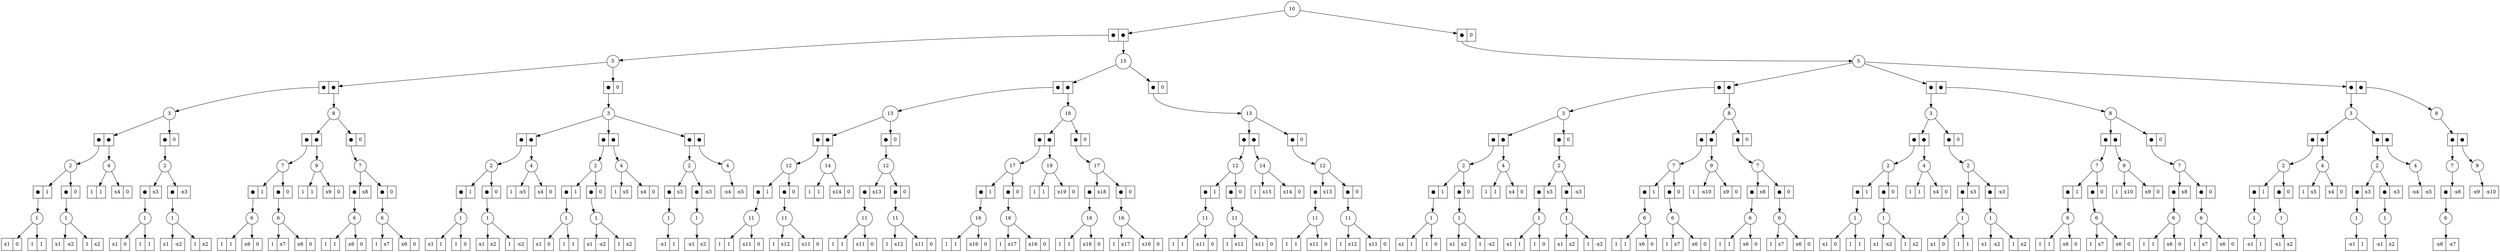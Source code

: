 digraph G {
	Dec_0_1 [shape=circle, label="10"]
	Dec_0_1 -> Ele_1_5
	Ele_1_5 [shape=record,label="<f0> ●|<f1> ●"]
	Ele_1_5:f0 -> Dec_2_7
	Dec_2_7 [shape=circle, label="5"]
	Dec_2_7 -> Ele_3_13
	Ele_3_13 [shape=record,label="<f0> ●|<f1> ●"]
	Ele_3_13:f0 -> Dec_4_21
	Dec_4_21 [shape=circle, label="3"]
	Dec_4_21 -> Ele_5_39
	Ele_5_39 [shape=record,label="<f0> ●|<f1> ●"]
	Ele_5_39:f0 -> Dec_6_63
	Dec_6_63 [shape=circle, label="2"]
	Dec_6_63 -> Ele_7_117
	Ele_7_117 [shape=record,label="<f0> ●|<f1> 1"]
	Ele_7_117:f0 -> Dec_8_75
	Dec_8_75 [shape=circle, label="1"]
	Dec_8_75 -> Ele_9_131
	Ele_9_131 [shape=record,label="<f0> x1|<f1> 0"]
	Dec_8_75 -> Ele_9_132
	Ele_9_132 [shape=record,label="<f0> 1|<f1> 1"]
	Dec_6_63 -> Ele_7_118
	Ele_7_118 [shape=record,label="<f0> ●|<f1> 0"]
	Ele_7_118:f0 -> Dec_8_76
	Dec_8_76 [shape=circle, label="1"]
	Dec_8_76 -> Ele_9_133
	Ele_9_133 [shape=record,label="<f0> x1|<f1> -x2"]
	Dec_8_76 -> Ele_9_134
	Ele_9_134 [shape=record,label="<f0> 1|<f1> x2"]
	Ele_5_39:f1 -> Dec_6_64
	Dec_6_64 [shape=circle, label="4"]
	Dec_6_64 -> Ele_7_119
	Ele_7_119 [shape=record,label="<f0> 1|<f1> 1"]
	Dec_6_64 -> Ele_7_120
	Ele_7_120 [shape=record,label="<f0> x4|<f1> 0"]
	Dec_4_21 -> Ele_5_40
	Ele_5_40 [shape=record,label="<f0> ●|<f1> 0"]
	Ele_5_40:f0 -> Dec_6_65
	Dec_6_65 [shape=circle, label="2"]
	Dec_6_65 -> Ele_7_121
	Ele_7_121 [shape=record,label="<f0> ●|<f1> x3"]
	Ele_7_121:f0 -> Dec_8_77
	Dec_8_77 [shape=circle, label="1"]
	Dec_8_77 -> Ele_9_135
	Ele_9_135 [shape=record,label="<f0> x1|<f1> 0"]
	Dec_8_77 -> Ele_9_136
	Ele_9_136 [shape=record,label="<f0> 1|<f1> 1"]
	Dec_6_65 -> Ele_7_122
	Ele_7_122 [shape=record,label="<f0> ●|<f1> -x3"]
	Ele_7_122:f0 -> Dec_8_78
	Dec_8_78 [shape=circle, label="1"]
	Dec_8_78 -> Ele_9_137
	Ele_9_137 [shape=record,label="<f0> x1|<f1> -x2"]
	Dec_8_78 -> Ele_9_138
	Ele_9_138 [shape=record,label="<f0> 1|<f1> x2"]
	Ele_3_13:f1 -> Dec_4_22
	Dec_4_22 [shape=circle, label="8"]
	Dec_4_22 -> Ele_5_41
	Ele_5_41 [shape=record,label="<f0> ●|<f1> ●"]
	Ele_5_41:f0 -> Dec_6_66
	Dec_6_66 [shape=circle, label="7"]
	Dec_6_66 -> Ele_7_123
	Ele_7_123 [shape=record,label="<f0> ●|<f1> 1"]
	Ele_7_123:f0 -> Dec_8_79
	Dec_8_79 [shape=circle, label="6"]
	Dec_8_79 -> Ele_9_139
	Ele_9_139 [shape=record,label="<f0> 1|<f1> 1"]
	Dec_8_79 -> Ele_9_140
	Ele_9_140 [shape=record,label="<f0> x6|<f1> 0"]
	Dec_6_66 -> Ele_7_124
	Ele_7_124 [shape=record,label="<f0> ●|<f1> 0"]
	Ele_7_124:f0 -> Dec_8_80
	Dec_8_80 [shape=circle, label="6"]
	Dec_8_80 -> Ele_9_141
	Ele_9_141 [shape=record,label="<f0> 1|<f1> x7"]
	Dec_8_80 -> Ele_9_142
	Ele_9_142 [shape=record,label="<f0> x6|<f1> 0"]
	Ele_5_41:f1 -> Dec_6_67
	Dec_6_67 [shape=circle, label="9"]
	Dec_6_67 -> Ele_7_125
	Ele_7_125 [shape=record,label="<f0> 1|<f1> 1"]
	Dec_6_67 -> Ele_7_126
	Ele_7_126 [shape=record,label="<f0> x9|<f1> 0"]
	Dec_4_22 -> Ele_5_42
	Ele_5_42 [shape=record,label="<f0> ●|<f1> 0"]
	Ele_5_42:f0 -> Dec_6_68
	Dec_6_68 [shape=circle, label="7"]
	Dec_6_68 -> Ele_7_127
	Ele_7_127 [shape=record,label="<f0> ●|<f1> x8"]
	Ele_7_127:f0 -> Dec_8_81
	Dec_8_81 [shape=circle, label="6"]
	Dec_8_81 -> Ele_9_143
	Ele_9_143 [shape=record,label="<f0> 1|<f1> 1"]
	Dec_8_81 -> Ele_9_144
	Ele_9_144 [shape=record,label="<f0> x6|<f1> 0"]
	Dec_6_68 -> Ele_7_128
	Ele_7_128 [shape=record,label="<f0> ●|<f1> 0"]
	Ele_7_128:f0 -> Dec_8_82
	Dec_8_82 [shape=circle, label="6"]
	Dec_8_82 -> Ele_9_145
	Ele_9_145 [shape=record,label="<f0> 1|<f1> x7"]
	Dec_8_82 -> Ele_9_146
	Ele_9_146 [shape=record,label="<f0> x6|<f1> 0"]
	Dec_2_7 -> Ele_3_14
	Ele_3_14 [shape=record,label="<f0> ●|<f1> 0"]
	Ele_3_14:f0 -> Dec_4_23
	Dec_4_23 [shape=circle, label="3"]
	Dec_4_23 -> Ele_5_43
	Ele_5_43 [shape=record,label="<f0> ●|<f1> ●"]
	Ele_5_43:f0 -> Dec_6_69
	Dec_6_69 [shape=circle, label="2"]
	Dec_6_69 -> Ele_7_129
	Ele_7_129 [shape=record,label="<f0> ●|<f1> 1"]
	Ele_7_129:f0 -> Dec_8_83
	Dec_8_83 [shape=circle, label="1"]
	Dec_8_83 -> Ele_9_147
	Ele_9_147 [shape=record,label="<f0> x1|<f1> 1"]
	Dec_8_83 -> Ele_9_148
	Ele_9_148 [shape=record,label="<f0> 1|<f1> 0"]
	Dec_6_69 -> Ele_7_130
	Ele_7_130 [shape=record,label="<f0> ●|<f1> 0"]
	Ele_7_130:f0 -> Dec_8_84
	Dec_8_84 [shape=circle, label="1"]
	Dec_8_84 -> Ele_9_149
	Ele_9_149 [shape=record,label="<f0> x1|<f1> x2"]
	Dec_8_84 -> Ele_9_150
	Ele_9_150 [shape=record,label="<f0> 1|<f1> -x2"]
	Ele_5_43:f1 -> Dec_6_70
	Dec_6_70 [shape=circle, label="4"]
	Dec_6_70 -> Ele_7_131
	Ele_7_131 [shape=record,label="<f0> 1|<f1> -x5"]
	Dec_6_70 -> Ele_7_132
	Ele_7_132 [shape=record,label="<f0> x4|<f1> 0"]
	Dec_4_23 -> Ele_5_44
	Ele_5_44 [shape=record,label="<f0> ●|<f1> ●"]
	Ele_5_44:f0 -> Dec_6_71
	Dec_6_71 [shape=circle, label="2"]
	Dec_6_71 -> Ele_7_133
	Ele_7_133 [shape=record,label="<f0> ●|<f1> 1"]
	Ele_7_133:f0 -> Dec_8_85
	Dec_8_85 [shape=circle, label="1"]
	Dec_8_85 -> Ele_9_151
	Ele_9_151 [shape=record,label="<f0> x1|<f1> 0"]
	Dec_8_85 -> Ele_9_152
	Ele_9_152 [shape=record,label="<f0> 1|<f1> 1"]
	Dec_6_71 -> Ele_7_134
	Ele_7_134 [shape=record,label="<f0> ●|<f1> 0"]
	Ele_7_134:f0 -> Dec_8_86
	Dec_8_86 [shape=circle, label="1"]
	Dec_8_86 -> Ele_9_153
	Ele_9_153 [shape=record,label="<f0> x1|<f1> -x2"]
	Dec_8_86 -> Ele_9_154
	Ele_9_154 [shape=record,label="<f0> 1|<f1> x2"]
	Ele_5_44:f1 -> Dec_6_72
	Dec_6_72 [shape=circle, label="4"]
	Dec_6_72 -> Ele_7_135
	Ele_7_135 [shape=record,label="<f0> 1|<f1> x5"]
	Dec_6_72 -> Ele_7_136
	Ele_7_136 [shape=record,label="<f0> x4|<f1> 0"]
	Dec_4_23 -> Ele_5_45
	Ele_5_45 [shape=record,label="<f0> ●|<f1> ●"]
	Ele_5_45:f0 -> Dec_6_73
	Dec_6_73 [shape=circle, label="2"]
	Dec_6_73 -> Ele_7_137
	Ele_7_137 [shape=record,label="<f0> ●|<f1> x3"]
	Ele_7_137:f0 -> Dec_8_87
	Dec_8_87 [shape=circle, label="1"]
	Dec_8_87 -> Ele_9_155
	Ele_9_155 [shape=record,label="<f0> -x1|<f1> 1"]
	Dec_6_73 -> Ele_7_138
	Ele_7_138 [shape=record,label="<f0> ●|<f1> -x3"]
	Ele_7_138:f0 -> Dec_8_88
	Dec_8_88 [shape=circle, label="1"]
	Dec_8_88 -> Ele_9_156
	Ele_9_156 [shape=record,label="<f0> -x1|<f1> x2"]
	Ele_5_45:f1 -> Dec_6_74
	Dec_6_74 [shape=circle, label="4"]
	Dec_6_74 -> Ele_7_139
	Ele_7_139 [shape=record,label="<f0> -x4|<f1> -x5"]
	Ele_1_5:f1 -> Dec_2_8
	Dec_2_8 [shape=circle, label="15"]
	Dec_2_8 -> Ele_3_15
	Ele_3_15 [shape=record,label="<f0> ●|<f1> ●"]
	Ele_3_15:f0 -> Dec_4_24
	Dec_4_24 [shape=circle, label="13"]
	Dec_4_24 -> Ele_5_46
	Ele_5_46 [shape=record,label="<f0> ●|<f1> ●"]
	Ele_5_46:f0 -> Dec_6_75
	Dec_6_75 [shape=circle, label="12"]
	Dec_6_75 -> Ele_7_140
	Ele_7_140 [shape=record,label="<f0> ●|<f1> 1"]
	Ele_7_140:f0 -> Dec_8_89
	Dec_8_89 [shape=circle, label="11"]
	Dec_8_89 -> Ele_9_157
	Ele_9_157 [shape=record,label="<f0> 1|<f1> 1"]
	Dec_8_89 -> Ele_9_158
	Ele_9_158 [shape=record,label="<f0> x11|<f1> 0"]
	Dec_6_75 -> Ele_7_141
	Ele_7_141 [shape=record,label="<f0> ●|<f1> 0"]
	Ele_7_141:f0 -> Dec_8_90
	Dec_8_90 [shape=circle, label="11"]
	Dec_8_90 -> Ele_9_159
	Ele_9_159 [shape=record,label="<f0> 1|<f1> x12"]
	Dec_8_90 -> Ele_9_160
	Ele_9_160 [shape=record,label="<f0> x11|<f1> 0"]
	Ele_5_46:f1 -> Dec_6_76
	Dec_6_76 [shape=circle, label="14"]
	Dec_6_76 -> Ele_7_142
	Ele_7_142 [shape=record,label="<f0> 1|<f1> 1"]
	Dec_6_76 -> Ele_7_143
	Ele_7_143 [shape=record,label="<f0> x14|<f1> 0"]
	Dec_4_24 -> Ele_5_47
	Ele_5_47 [shape=record,label="<f0> ●|<f1> 0"]
	Ele_5_47:f0 -> Dec_6_77
	Dec_6_77 [shape=circle, label="12"]
	Dec_6_77 -> Ele_7_144
	Ele_7_144 [shape=record,label="<f0> ●|<f1> x13"]
	Ele_7_144:f0 -> Dec_8_91
	Dec_8_91 [shape=circle, label="11"]
	Dec_8_91 -> Ele_9_161
	Ele_9_161 [shape=record,label="<f0> 1|<f1> 1"]
	Dec_8_91 -> Ele_9_162
	Ele_9_162 [shape=record,label="<f0> x11|<f1> 0"]
	Dec_6_77 -> Ele_7_145
	Ele_7_145 [shape=record,label="<f0> ●|<f1> 0"]
	Ele_7_145:f0 -> Dec_8_92
	Dec_8_92 [shape=circle, label="11"]
	Dec_8_92 -> Ele_9_163
	Ele_9_163 [shape=record,label="<f0> 1|<f1> x12"]
	Dec_8_92 -> Ele_9_164
	Ele_9_164 [shape=record,label="<f0> x11|<f1> 0"]
	Ele_3_15:f1 -> Dec_4_25
	Dec_4_25 [shape=circle, label="18"]
	Dec_4_25 -> Ele_5_48
	Ele_5_48 [shape=record,label="<f0> ●|<f1> ●"]
	Ele_5_48:f0 -> Dec_6_78
	Dec_6_78 [shape=circle, label="17"]
	Dec_6_78 -> Ele_7_146
	Ele_7_146 [shape=record,label="<f0> ●|<f1> 1"]
	Ele_7_146:f0 -> Dec_8_93
	Dec_8_93 [shape=circle, label="16"]
	Dec_8_93 -> Ele_9_165
	Ele_9_165 [shape=record,label="<f0> 1|<f1> 1"]
	Dec_8_93 -> Ele_9_166
	Ele_9_166 [shape=record,label="<f0> x16|<f1> 0"]
	Dec_6_78 -> Ele_7_147
	Ele_7_147 [shape=record,label="<f0> ●|<f1> 0"]
	Ele_7_147:f0 -> Dec_8_94
	Dec_8_94 [shape=circle, label="16"]
	Dec_8_94 -> Ele_9_167
	Ele_9_167 [shape=record,label="<f0> 1|<f1> x17"]
	Dec_8_94 -> Ele_9_168
	Ele_9_168 [shape=record,label="<f0> x16|<f1> 0"]
	Ele_5_48:f1 -> Dec_6_79
	Dec_6_79 [shape=circle, label="19"]
	Dec_6_79 -> Ele_7_148
	Ele_7_148 [shape=record,label="<f0> 1|<f1> 1"]
	Dec_6_79 -> Ele_7_149
	Ele_7_149 [shape=record,label="<f0> x19|<f1> 0"]
	Dec_4_25 -> Ele_5_49
	Ele_5_49 [shape=record,label="<f0> ●|<f1> 0"]
	Ele_5_49:f0 -> Dec_6_80
	Dec_6_80 [shape=circle, label="17"]
	Dec_6_80 -> Ele_7_150
	Ele_7_150 [shape=record,label="<f0> ●|<f1> x18"]
	Ele_7_150:f0 -> Dec_8_95
	Dec_8_95 [shape=circle, label="16"]
	Dec_8_95 -> Ele_9_169
	Ele_9_169 [shape=record,label="<f0> 1|<f1> 1"]
	Dec_8_95 -> Ele_9_170
	Ele_9_170 [shape=record,label="<f0> x16|<f1> 0"]
	Dec_6_80 -> Ele_7_151
	Ele_7_151 [shape=record,label="<f0> ●|<f1> 0"]
	Ele_7_151:f0 -> Dec_8_96
	Dec_8_96 [shape=circle, label="16"]
	Dec_8_96 -> Ele_9_171
	Ele_9_171 [shape=record,label="<f0> 1|<f1> x17"]
	Dec_8_96 -> Ele_9_172
	Ele_9_172 [shape=record,label="<f0> x16|<f1> 0"]
	Dec_2_8 -> Ele_3_16
	Ele_3_16 [shape=record,label="<f0> ●|<f1> 0"]
	Ele_3_16:f0 -> Dec_4_26
	Dec_4_26 [shape=circle, label="13"]
	Dec_4_26 -> Ele_5_50
	Ele_5_50 [shape=record,label="<f0> ●|<f1> ●"]
	Ele_5_50:f0 -> Dec_6_81
	Dec_6_81 [shape=circle, label="12"]
	Dec_6_81 -> Ele_7_152
	Ele_7_152 [shape=record,label="<f0> ●|<f1> 1"]
	Ele_7_152:f0 -> Dec_8_97
	Dec_8_97 [shape=circle, label="11"]
	Dec_8_97 -> Ele_9_173
	Ele_9_173 [shape=record,label="<f0> 1|<f1> 1"]
	Dec_8_97 -> Ele_9_174
	Ele_9_174 [shape=record,label="<f0> x11|<f1> 0"]
	Dec_6_81 -> Ele_7_153
	Ele_7_153 [shape=record,label="<f0> ●|<f1> 0"]
	Ele_7_153:f0 -> Dec_8_98
	Dec_8_98 [shape=circle, label="11"]
	Dec_8_98 -> Ele_9_175
	Ele_9_175 [shape=record,label="<f0> 1|<f1> x12"]
	Dec_8_98 -> Ele_9_176
	Ele_9_176 [shape=record,label="<f0> x11|<f1> 0"]
	Ele_5_50:f1 -> Dec_6_82
	Dec_6_82 [shape=circle, label="14"]
	Dec_6_82 -> Ele_7_154
	Ele_7_154 [shape=record,label="<f0> 1|<f1> x15"]
	Dec_6_82 -> Ele_7_155
	Ele_7_155 [shape=record,label="<f0> x14|<f1> 0"]
	Dec_4_26 -> Ele_5_51
	Ele_5_51 [shape=record,label="<f0> ●|<f1> 0"]
	Ele_5_51:f0 -> Dec_6_83
	Dec_6_83 [shape=circle, label="12"]
	Dec_6_83 -> Ele_7_156
	Ele_7_156 [shape=record,label="<f0> ●|<f1> x13"]
	Ele_7_156:f0 -> Dec_8_99
	Dec_8_99 [shape=circle, label="11"]
	Dec_8_99 -> Ele_9_177
	Ele_9_177 [shape=record,label="<f0> 1|<f1> 1"]
	Dec_8_99 -> Ele_9_178
	Ele_9_178 [shape=record,label="<f0> x11|<f1> 0"]
	Dec_6_83 -> Ele_7_157
	Ele_7_157 [shape=record,label="<f0> ●|<f1> 0"]
	Ele_7_157:f0 -> Dec_8_100
	Dec_8_100 [shape=circle, label="11"]
	Dec_8_100 -> Ele_9_179
	Ele_9_179 [shape=record,label="<f0> 1|<f1> x12"]
	Dec_8_100 -> Ele_9_180
	Ele_9_180 [shape=record,label="<f0> x11|<f1> 0"]
	Dec_0_1 -> Ele_1_6
	Ele_1_6 [shape=record,label="<f0> ●|<f1> 0"]
	Ele_1_6:f0 -> Dec_2_9
	Dec_2_9 [shape=circle, label="5"]
	Dec_2_9 -> Ele_3_17
	Ele_3_17 [shape=record,label="<f0> ●|<f1> ●"]
	Ele_3_17:f0 -> Dec_4_27
	Dec_4_27 [shape=circle, label="3"]
	Dec_4_27 -> Ele_5_52
	Ele_5_52 [shape=record,label="<f0> ●|<f1> ●"]
	Ele_5_52:f0 -> Dec_6_84
	Dec_6_84 [shape=circle, label="2"]
	Dec_6_84 -> Ele_7_158
	Ele_7_158 [shape=record,label="<f0> ●|<f1> 1"]
	Ele_7_158:f0 -> Dec_8_101
	Dec_8_101 [shape=circle, label="1"]
	Dec_8_101 -> Ele_9_181
	Ele_9_181 [shape=record,label="<f0> x1|<f1> 1"]
	Dec_8_101 -> Ele_9_182
	Ele_9_182 [shape=record,label="<f0> 1|<f1> 0"]
	Dec_6_84 -> Ele_7_159
	Ele_7_159 [shape=record,label="<f0> ●|<f1> 0"]
	Ele_7_159:f0 -> Dec_8_102
	Dec_8_102 [shape=circle, label="1"]
	Dec_8_102 -> Ele_9_183
	Ele_9_183 [shape=record,label="<f0> x1|<f1> x2"]
	Dec_8_102 -> Ele_9_184
	Ele_9_184 [shape=record,label="<f0> 1|<f1> -x2"]
	Ele_5_52:f1 -> Dec_6_85
	Dec_6_85 [shape=circle, label="4"]
	Dec_6_85 -> Ele_7_160
	Ele_7_160 [shape=record,label="<f0> 1|<f1> 1"]
	Dec_6_85 -> Ele_7_161
	Ele_7_161 [shape=record,label="<f0> x4|<f1> 0"]
	Dec_4_27 -> Ele_5_53
	Ele_5_53 [shape=record,label="<f0> ●|<f1> 0"]
	Ele_5_53:f0 -> Dec_6_86
	Dec_6_86 [shape=circle, label="2"]
	Dec_6_86 -> Ele_7_162
	Ele_7_162 [shape=record,label="<f0> ●|<f1> x3"]
	Ele_7_162:f0 -> Dec_8_103
	Dec_8_103 [shape=circle, label="1"]
	Dec_8_103 -> Ele_9_185
	Ele_9_185 [shape=record,label="<f0> x1|<f1> 1"]
	Dec_8_103 -> Ele_9_186
	Ele_9_186 [shape=record,label="<f0> 1|<f1> 0"]
	Dec_6_86 -> Ele_7_163
	Ele_7_163 [shape=record,label="<f0> ●|<f1> -x3"]
	Ele_7_163:f0 -> Dec_8_104
	Dec_8_104 [shape=circle, label="1"]
	Dec_8_104 -> Ele_9_187
	Ele_9_187 [shape=record,label="<f0> x1|<f1> x2"]
	Dec_8_104 -> Ele_9_188
	Ele_9_188 [shape=record,label="<f0> 1|<f1> -x2"]
	Ele_3_17:f1 -> Dec_4_28
	Dec_4_28 [shape=circle, label="8"]
	Dec_4_28 -> Ele_5_54
	Ele_5_54 [shape=record,label="<f0> ●|<f1> ●"]
	Ele_5_54:f0 -> Dec_6_87
	Dec_6_87 [shape=circle, label="7"]
	Dec_6_87 -> Ele_7_164
	Ele_7_164 [shape=record,label="<f0> ●|<f1> 1"]
	Ele_7_164:f0 -> Dec_8_105
	Dec_8_105 [shape=circle, label="6"]
	Dec_8_105 -> Ele_9_189
	Ele_9_189 [shape=record,label="<f0> 1|<f1> 1"]
	Dec_8_105 -> Ele_9_190
	Ele_9_190 [shape=record,label="<f0> x6|<f1> 0"]
	Dec_6_87 -> Ele_7_165
	Ele_7_165 [shape=record,label="<f0> ●|<f1> 0"]
	Ele_7_165:f0 -> Dec_8_106
	Dec_8_106 [shape=circle, label="6"]
	Dec_8_106 -> Ele_9_191
	Ele_9_191 [shape=record,label="<f0> 1|<f1> x7"]
	Dec_8_106 -> Ele_9_192
	Ele_9_192 [shape=record,label="<f0> x6|<f1> 0"]
	Ele_5_54:f1 -> Dec_6_88
	Dec_6_88 [shape=circle, label="9"]
	Dec_6_88 -> Ele_7_166
	Ele_7_166 [shape=record,label="<f0> 1|<f1> -x10"]
	Dec_6_88 -> Ele_7_167
	Ele_7_167 [shape=record,label="<f0> x9|<f1> 0"]
	Dec_4_28 -> Ele_5_55
	Ele_5_55 [shape=record,label="<f0> ●|<f1> 0"]
	Ele_5_55:f0 -> Dec_6_89
	Dec_6_89 [shape=circle, label="7"]
	Dec_6_89 -> Ele_7_168
	Ele_7_168 [shape=record,label="<f0> ●|<f1> x8"]
	Ele_7_168:f0 -> Dec_8_107
	Dec_8_107 [shape=circle, label="6"]
	Dec_8_107 -> Ele_9_193
	Ele_9_193 [shape=record,label="<f0> 1|<f1> 1"]
	Dec_8_107 -> Ele_9_194
	Ele_9_194 [shape=record,label="<f0> x6|<f1> 0"]
	Dec_6_89 -> Ele_7_169
	Ele_7_169 [shape=record,label="<f0> ●|<f1> 0"]
	Ele_7_169:f0 -> Dec_8_108
	Dec_8_108 [shape=circle, label="6"]
	Dec_8_108 -> Ele_9_195
	Ele_9_195 [shape=record,label="<f0> 1|<f1> x7"]
	Dec_8_108 -> Ele_9_196
	Ele_9_196 [shape=record,label="<f0> x6|<f1> 0"]
	Dec_2_9 -> Ele_3_18
	Ele_3_18 [shape=record,label="<f0> ●|<f1> ●"]
	Ele_3_18:f0 -> Dec_4_29
	Dec_4_29 [shape=circle, label="3"]
	Dec_4_29 -> Ele_5_56
	Ele_5_56 [shape=record,label="<f0> ●|<f1> ●"]
	Ele_5_56:f0 -> Dec_6_90
	Dec_6_90 [shape=circle, label="2"]
	Dec_6_90 -> Ele_7_170
	Ele_7_170 [shape=record,label="<f0> ●|<f1> 1"]
	Ele_7_170:f0 -> Dec_8_109
	Dec_8_109 [shape=circle, label="1"]
	Dec_8_109 -> Ele_9_197
	Ele_9_197 [shape=record,label="<f0> x1|<f1> 0"]
	Dec_8_109 -> Ele_9_198
	Ele_9_198 [shape=record,label="<f0> 1|<f1> 1"]
	Dec_6_90 -> Ele_7_171
	Ele_7_171 [shape=record,label="<f0> ●|<f1> 0"]
	Ele_7_171:f0 -> Dec_8_110
	Dec_8_110 [shape=circle, label="1"]
	Dec_8_110 -> Ele_9_199
	Ele_9_199 [shape=record,label="<f0> x1|<f1> -x2"]
	Dec_8_110 -> Ele_9_200
	Ele_9_200 [shape=record,label="<f0> 1|<f1> x2"]
	Ele_5_56:f1 -> Dec_6_91
	Dec_6_91 [shape=circle, label="4"]
	Dec_6_91 -> Ele_7_172
	Ele_7_172 [shape=record,label="<f0> 1|<f1> 1"]
	Dec_6_91 -> Ele_7_173
	Ele_7_173 [shape=record,label="<f0> x4|<f1> 0"]
	Dec_4_29 -> Ele_5_57
	Ele_5_57 [shape=record,label="<f0> ●|<f1> 0"]
	Ele_5_57:f0 -> Dec_6_92
	Dec_6_92 [shape=circle, label="2"]
	Dec_6_92 -> Ele_7_174
	Ele_7_174 [shape=record,label="<f0> ●|<f1> x3"]
	Ele_7_174:f0 -> Dec_8_111
	Dec_8_111 [shape=circle, label="1"]
	Dec_8_111 -> Ele_9_201
	Ele_9_201 [shape=record,label="<f0> x1|<f1> 0"]
	Dec_8_111 -> Ele_9_202
	Ele_9_202 [shape=record,label="<f0> 1|<f1> 1"]
	Dec_6_92 -> Ele_7_175
	Ele_7_175 [shape=record,label="<f0> ●|<f1> -x3"]
	Ele_7_175:f0 -> Dec_8_112
	Dec_8_112 [shape=circle, label="1"]
	Dec_8_112 -> Ele_9_203
	Ele_9_203 [shape=record,label="<f0> x1|<f1> -x2"]
	Dec_8_112 -> Ele_9_204
	Ele_9_204 [shape=record,label="<f0> 1|<f1> x2"]
	Ele_3_18:f1 -> Dec_4_30
	Dec_4_30 [shape=circle, label="8"]
	Dec_4_30 -> Ele_5_58
	Ele_5_58 [shape=record,label="<f0> ●|<f1> ●"]
	Ele_5_58:f0 -> Dec_6_93
	Dec_6_93 [shape=circle, label="7"]
	Dec_6_93 -> Ele_7_176
	Ele_7_176 [shape=record,label="<f0> ●|<f1> 1"]
	Ele_7_176:f0 -> Dec_8_113
	Dec_8_113 [shape=circle, label="6"]
	Dec_8_113 -> Ele_9_205
	Ele_9_205 [shape=record,label="<f0> 1|<f1> 1"]
	Dec_8_113 -> Ele_9_206
	Ele_9_206 [shape=record,label="<f0> x6|<f1> 0"]
	Dec_6_93 -> Ele_7_177
	Ele_7_177 [shape=record,label="<f0> ●|<f1> 0"]
	Ele_7_177:f0 -> Dec_8_114
	Dec_8_114 [shape=circle, label="6"]
	Dec_8_114 -> Ele_9_207
	Ele_9_207 [shape=record,label="<f0> 1|<f1> x7"]
	Dec_8_114 -> Ele_9_208
	Ele_9_208 [shape=record,label="<f0> x6|<f1> 0"]
	Ele_5_58:f1 -> Dec_6_94
	Dec_6_94 [shape=circle, label="9"]
	Dec_6_94 -> Ele_7_178
	Ele_7_178 [shape=record,label="<f0> 1|<f1> x10"]
	Dec_6_94 -> Ele_7_179
	Ele_7_179 [shape=record,label="<f0> x9|<f1> 0"]
	Dec_4_30 -> Ele_5_59
	Ele_5_59 [shape=record,label="<f0> ●|<f1> 0"]
	Ele_5_59:f0 -> Dec_6_95
	Dec_6_95 [shape=circle, label="7"]
	Dec_6_95 -> Ele_7_180
	Ele_7_180 [shape=record,label="<f0> ●|<f1> x8"]
	Ele_7_180:f0 -> Dec_8_115
	Dec_8_115 [shape=circle, label="6"]
	Dec_8_115 -> Ele_9_209
	Ele_9_209 [shape=record,label="<f0> 1|<f1> 1"]
	Dec_8_115 -> Ele_9_210
	Ele_9_210 [shape=record,label="<f0> x6|<f1> 0"]
	Dec_6_95 -> Ele_7_181
	Ele_7_181 [shape=record,label="<f0> ●|<f1> 0"]
	Ele_7_181:f0 -> Dec_8_116
	Dec_8_116 [shape=circle, label="6"]
	Dec_8_116 -> Ele_9_211
	Ele_9_211 [shape=record,label="<f0> 1|<f1> x7"]
	Dec_8_116 -> Ele_9_212
	Ele_9_212 [shape=record,label="<f0> x6|<f1> 0"]
	Dec_2_9 -> Ele_3_19
	Ele_3_19 [shape=record,label="<f0> ●|<f1> ●"]
	Ele_3_19:f0 -> Dec_4_31
	Dec_4_31 [shape=circle, label="3"]
	Dec_4_31 -> Ele_5_60
	Ele_5_60 [shape=record,label="<f0> ●|<f1> ●"]
	Ele_5_60:f0 -> Dec_6_96
	Dec_6_96 [shape=circle, label="2"]
	Dec_6_96 -> Ele_7_182
	Ele_7_182 [shape=record,label="<f0> ●|<f1> 1"]
	Ele_7_182:f0 -> Dec_8_117
	Dec_8_117 [shape=circle, label="1"]
	Dec_8_117 -> Ele_9_213
	Ele_9_213 [shape=record,label="<f0> -x1|<f1> 1"]
	Dec_6_96 -> Ele_7_183
	Ele_7_183 [shape=record,label="<f0> ●|<f1> 0"]
	Ele_7_183:f0 -> Dec_8_118
	Dec_8_118 [shape=circle, label="1"]
	Dec_8_118 -> Ele_9_214
	Ele_9_214 [shape=record,label="<f0> -x1|<f1> x2"]
	Ele_5_60:f1 -> Dec_6_97
	Dec_6_97 [shape=circle, label="4"]
	Dec_6_97 -> Ele_7_184
	Ele_7_184 [shape=record,label="<f0> 1|<f1> x5"]
	Dec_6_97 -> Ele_7_185
	Ele_7_185 [shape=record,label="<f0> x4|<f1> 0"]
	Dec_4_31 -> Ele_5_61
	Ele_5_61 [shape=record,label="<f0> ●|<f1> ●"]
	Ele_5_61:f0 -> Dec_6_98
	Dec_6_98 [shape=circle, label="2"]
	Dec_6_98 -> Ele_7_186
	Ele_7_186 [shape=record,label="<f0> ●|<f1> x3"]
	Ele_7_186:f0 -> Dec_8_119
	Dec_8_119 [shape=circle, label="1"]
	Dec_8_119 -> Ele_9_215
	Ele_9_215 [shape=record,label="<f0> -x1|<f1> 1"]
	Dec_6_98 -> Ele_7_187
	Ele_7_187 [shape=record,label="<f0> ●|<f1> -x3"]
	Ele_7_187:f0 -> Dec_8_120
	Dec_8_120 [shape=circle, label="1"]
	Dec_8_120 -> Ele_9_216
	Ele_9_216 [shape=record,label="<f0> -x1|<f1> x2"]
	Ele_5_61:f1 -> Dec_6_99
	Dec_6_99 [shape=circle, label="4"]
	Dec_6_99 -> Ele_7_188
	Ele_7_188 [shape=record,label="<f0> -x4|<f1> -x5"]
	Ele_3_19:f1 -> Dec_4_32
	Dec_4_32 [shape=circle, label="8"]
	Dec_4_32 -> Ele_5_62
	Ele_5_62 [shape=record,label="<f0> ●|<f1> ●"]
	Ele_5_62:f0 -> Dec_6_100
	Dec_6_100 [shape=circle, label="7"]
	Dec_6_100 -> Ele_7_189
	Ele_7_189 [shape=record,label="<f0> ●|<f1> -x8"]
	Ele_7_189:f0 -> Dec_8_121
	Dec_8_121 [shape=circle, label="6"]
	Dec_8_121 -> Ele_9_217
	Ele_9_217 [shape=record,label="<f0> -x6|<f1> -x7"]
	Ele_5_62:f1 -> Dec_6_101
	Dec_6_101 [shape=circle, label="9"]
	Dec_6_101 -> Ele_7_190
	Ele_7_190 [shape=record,label="<f0> -x9|<f1> -x10"]
}
